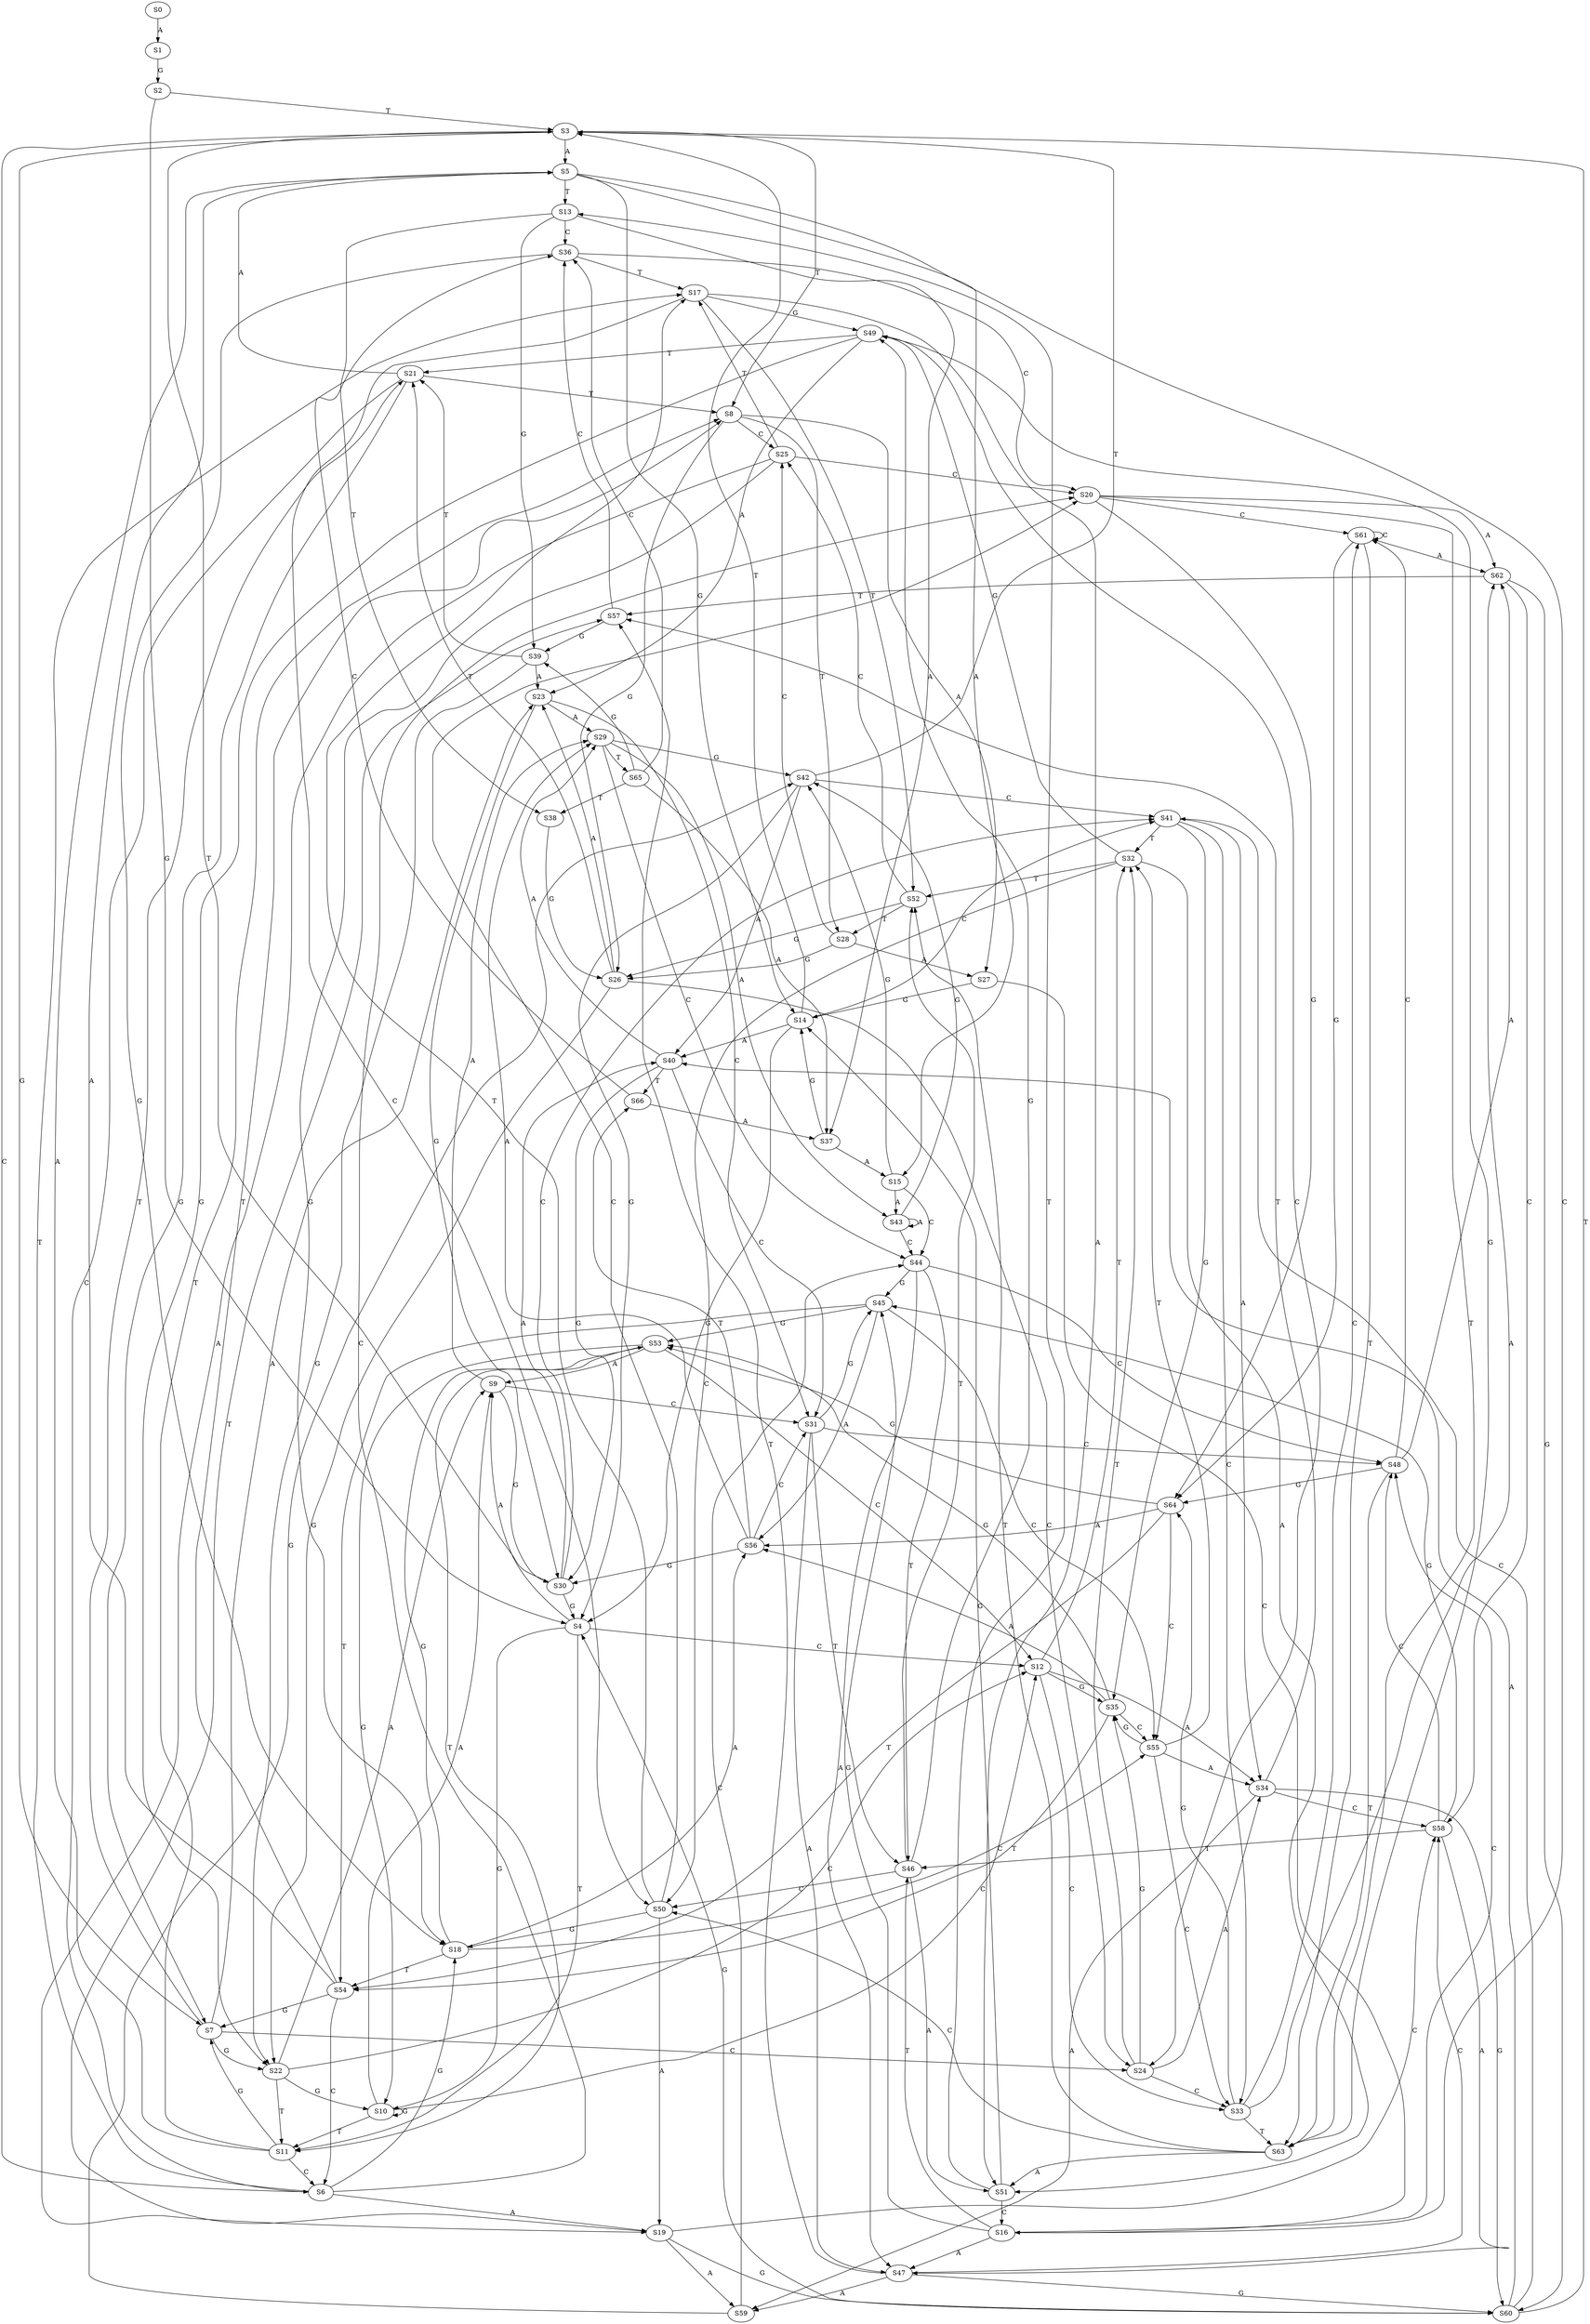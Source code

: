 strict digraph  {
	S0 -> S1 [ label = A ];
	S1 -> S2 [ label = G ];
	S2 -> S3 [ label = T ];
	S2 -> S4 [ label = G ];
	S3 -> S5 [ label = A ];
	S3 -> S6 [ label = C ];
	S3 -> S7 [ label = G ];
	S3 -> S8 [ label = T ];
	S4 -> S9 [ label = A ];
	S4 -> S10 [ label = G ];
	S4 -> S11 [ label = T ];
	S4 -> S12 [ label = C ];
	S5 -> S13 [ label = T ];
	S5 -> S14 [ label = G ];
	S5 -> S15 [ label = A ];
	S5 -> S16 [ label = C ];
	S6 -> S17 [ label = T ];
	S6 -> S18 [ label = G ];
	S6 -> S19 [ label = A ];
	S6 -> S20 [ label = C ];
	S7 -> S21 [ label = T ];
	S7 -> S22 [ label = G ];
	S7 -> S23 [ label = A ];
	S7 -> S24 [ label = C ];
	S8 -> S25 [ label = C ];
	S8 -> S26 [ label = G ];
	S8 -> S27 [ label = A ];
	S8 -> S28 [ label = T ];
	S9 -> S29 [ label = A ];
	S9 -> S30 [ label = G ];
	S9 -> S31 [ label = C ];
	S10 -> S11 [ label = T ];
	S10 -> S12 [ label = C ];
	S10 -> S10 [ label = G ];
	S10 -> S9 [ label = A ];
	S11 -> S5 [ label = A ];
	S11 -> S6 [ label = C ];
	S11 -> S7 [ label = G ];
	S11 -> S8 [ label = T ];
	S12 -> S32 [ label = T ];
	S12 -> S33 [ label = C ];
	S12 -> S34 [ label = A ];
	S12 -> S35 [ label = G ];
	S13 -> S36 [ label = C ];
	S13 -> S37 [ label = A ];
	S13 -> S38 [ label = T ];
	S13 -> S39 [ label = G ];
	S14 -> S3 [ label = T ];
	S14 -> S40 [ label = A ];
	S14 -> S41 [ label = C ];
	S14 -> S4 [ label = G ];
	S15 -> S42 [ label = G ];
	S15 -> S43 [ label = A ];
	S15 -> S44 [ label = C ];
	S16 -> S45 [ label = G ];
	S16 -> S46 [ label = T ];
	S16 -> S47 [ label = A ];
	S16 -> S48 [ label = C ];
	S17 -> S49 [ label = G ];
	S17 -> S50 [ label = C ];
	S17 -> S51 [ label = A ];
	S17 -> S52 [ label = T ];
	S18 -> S53 [ label = G ];
	S18 -> S54 [ label = T ];
	S18 -> S55 [ label = C ];
	S18 -> S56 [ label = A ];
	S19 -> S57 [ label = T ];
	S19 -> S58 [ label = C ];
	S19 -> S59 [ label = A ];
	S19 -> S60 [ label = G ];
	S20 -> S61 [ label = C ];
	S20 -> S62 [ label = A ];
	S20 -> S63 [ label = T ];
	S20 -> S64 [ label = G ];
	S21 -> S6 [ label = C ];
	S21 -> S8 [ label = T ];
	S21 -> S7 [ label = G ];
	S21 -> S5 [ label = A ];
	S22 -> S10 [ label = G ];
	S22 -> S12 [ label = C ];
	S22 -> S9 [ label = A ];
	S22 -> S11 [ label = T ];
	S23 -> S30 [ label = G ];
	S23 -> S31 [ label = C ];
	S23 -> S29 [ label = A ];
	S24 -> S33 [ label = C ];
	S24 -> S35 [ label = G ];
	S24 -> S32 [ label = T ];
	S24 -> S34 [ label = A ];
	S25 -> S19 [ label = A ];
	S25 -> S20 [ label = C ];
	S25 -> S18 [ label = G ];
	S25 -> S17 [ label = T ];
	S26 -> S22 [ label = G ];
	S26 -> S24 [ label = C ];
	S26 -> S21 [ label = T ];
	S26 -> S23 [ label = A ];
	S27 -> S16 [ label = C ];
	S27 -> S14 [ label = G ];
	S28 -> S26 [ label = G ];
	S28 -> S25 [ label = C ];
	S28 -> S27 [ label = A ];
	S29 -> S65 [ label = T ];
	S29 -> S44 [ label = C ];
	S29 -> S43 [ label = A ];
	S29 -> S42 [ label = G ];
	S30 -> S3 [ label = T ];
	S30 -> S4 [ label = G ];
	S30 -> S40 [ label = A ];
	S30 -> S41 [ label = C ];
	S31 -> S46 [ label = T ];
	S31 -> S45 [ label = G ];
	S31 -> S48 [ label = C ];
	S31 -> S47 [ label = A ];
	S32 -> S51 [ label = A ];
	S32 -> S50 [ label = C ];
	S32 -> S52 [ label = T ];
	S32 -> S49 [ label = G ];
	S33 -> S64 [ label = G ];
	S33 -> S62 [ label = A ];
	S33 -> S63 [ label = T ];
	S33 -> S61 [ label = C ];
	S34 -> S60 [ label = G ];
	S34 -> S58 [ label = C ];
	S34 -> S59 [ label = A ];
	S34 -> S57 [ label = T ];
	S35 -> S53 [ label = G ];
	S35 -> S56 [ label = A ];
	S35 -> S54 [ label = T ];
	S35 -> S55 [ label = C ];
	S36 -> S20 [ label = C ];
	S36 -> S18 [ label = G ];
	S36 -> S17 [ label = T ];
	S37 -> S14 [ label = G ];
	S37 -> S15 [ label = A ];
	S38 -> S26 [ label = G ];
	S39 -> S22 [ label = G ];
	S39 -> S23 [ label = A ];
	S39 -> S21 [ label = T ];
	S40 -> S29 [ label = A ];
	S40 -> S31 [ label = C ];
	S40 -> S66 [ label = T ];
	S40 -> S30 [ label = G ];
	S41 -> S33 [ label = C ];
	S41 -> S34 [ label = A ];
	S41 -> S35 [ label = G ];
	S41 -> S32 [ label = T ];
	S42 -> S3 [ label = T ];
	S42 -> S40 [ label = A ];
	S42 -> S41 [ label = C ];
	S42 -> S4 [ label = G ];
	S43 -> S42 [ label = G ];
	S43 -> S44 [ label = C ];
	S43 -> S43 [ label = A ];
	S44 -> S47 [ label = A ];
	S44 -> S48 [ label = C ];
	S44 -> S45 [ label = G ];
	S44 -> S46 [ label = T ];
	S45 -> S53 [ label = G ];
	S45 -> S56 [ label = A ];
	S45 -> S54 [ label = T ];
	S45 -> S55 [ label = C ];
	S46 -> S51 [ label = A ];
	S46 -> S50 [ label = C ];
	S46 -> S52 [ label = T ];
	S46 -> S49 [ label = G ];
	S47 -> S60 [ label = G ];
	S47 -> S58 [ label = C ];
	S47 -> S59 [ label = A ];
	S47 -> S57 [ label = T ];
	S48 -> S61 [ label = C ];
	S48 -> S62 [ label = A ];
	S48 -> S63 [ label = T ];
	S48 -> S64 [ label = G ];
	S49 -> S23 [ label = A ];
	S49 -> S24 [ label = C ];
	S49 -> S22 [ label = G ];
	S49 -> S21 [ label = T ];
	S50 -> S17 [ label = T ];
	S50 -> S18 [ label = G ];
	S50 -> S20 [ label = C ];
	S50 -> S19 [ label = A ];
	S51 -> S14 [ label = G ];
	S51 -> S13 [ label = T ];
	S51 -> S16 [ label = C ];
	S52 -> S25 [ label = C ];
	S52 -> S28 [ label = T ];
	S52 -> S26 [ label = G ];
	S53 -> S9 [ label = A ];
	S53 -> S10 [ label = G ];
	S53 -> S12 [ label = C ];
	S53 -> S11 [ label = T ];
	S54 -> S6 [ label = C ];
	S54 -> S5 [ label = A ];
	S54 -> S7 [ label = G ];
	S54 -> S8 [ label = T ];
	S55 -> S35 [ label = G ];
	S55 -> S32 [ label = T ];
	S55 -> S33 [ label = C ];
	S55 -> S34 [ label = A ];
	S56 -> S29 [ label = A ];
	S56 -> S31 [ label = C ];
	S56 -> S30 [ label = G ];
	S56 -> S66 [ label = T ];
	S57 -> S36 [ label = C ];
	S57 -> S39 [ label = G ];
	S58 -> S46 [ label = T ];
	S58 -> S45 [ label = G ];
	S58 -> S47 [ label = A ];
	S58 -> S48 [ label = C ];
	S59 -> S42 [ label = G ];
	S59 -> S44 [ label = C ];
	S60 -> S4 [ label = G ];
	S60 -> S3 [ label = T ];
	S60 -> S40 [ label = A ];
	S60 -> S41 [ label = C ];
	S61 -> S64 [ label = G ];
	S61 -> S61 [ label = C ];
	S61 -> S62 [ label = A ];
	S61 -> S63 [ label = T ];
	S62 -> S60 [ label = G ];
	S62 -> S57 [ label = T ];
	S62 -> S58 [ label = C ];
	S63 -> S49 [ label = G ];
	S63 -> S50 [ label = C ];
	S63 -> S52 [ label = T ];
	S63 -> S51 [ label = A ];
	S64 -> S56 [ label = A ];
	S64 -> S53 [ label = G ];
	S64 -> S54 [ label = T ];
	S64 -> S55 [ label = C ];
	S65 -> S37 [ label = A ];
	S65 -> S36 [ label = C ];
	S65 -> S39 [ label = G ];
	S65 -> S38 [ label = T ];
	S66 -> S37 [ label = A ];
	S66 -> S36 [ label = C ];
}
